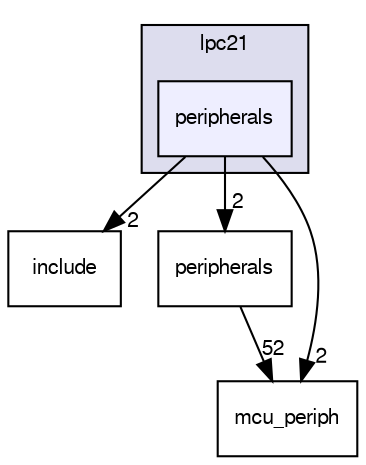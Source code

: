 digraph "sw/airborne/arch/lpc21/peripherals" {
  compound=true
  node [ fontsize="10", fontname="FreeSans"];
  edge [ labelfontsize="10", labelfontname="FreeSans"];
  subgraph clusterdir_3f7617cb4a5e4fe5cc816b7b3bbdea3a {
    graph [ bgcolor="#ddddee", pencolor="black", label="lpc21" fontname="FreeSans", fontsize="10", URL="dir_3f7617cb4a5e4fe5cc816b7b3bbdea3a.html"]
  dir_5d7ae59593b0b392aca5c44e98941c8a [shape=box, label="peripherals", style="filled", fillcolor="#eeeeff", pencolor="black", URL="dir_5d7ae59593b0b392aca5c44e98941c8a.html"];
  }
  dir_106454a90d735ea8e812bb75c22c615b [shape=box label="include" URL="dir_106454a90d735ea8e812bb75c22c615b.html"];
  dir_0a48ba2c0a76794adfddddc873522f67 [shape=box label="peripherals" URL="dir_0a48ba2c0a76794adfddddc873522f67.html"];
  dir_1ca43f6a116d741d80fb1d0555a2b198 [shape=box label="mcu_periph" URL="dir_1ca43f6a116d741d80fb1d0555a2b198.html"];
  dir_0a48ba2c0a76794adfddddc873522f67->dir_1ca43f6a116d741d80fb1d0555a2b198 [headlabel="52", labeldistance=1.5 headhref="dir_000124_000120.html"];
  dir_5d7ae59593b0b392aca5c44e98941c8a->dir_106454a90d735ea8e812bb75c22c615b [headlabel="2", labeldistance=1.5 headhref="dir_000041_000035.html"];
  dir_5d7ae59593b0b392aca5c44e98941c8a->dir_0a48ba2c0a76794adfddddc873522f67 [headlabel="2", labeldistance=1.5 headhref="dir_000041_000124.html"];
  dir_5d7ae59593b0b392aca5c44e98941c8a->dir_1ca43f6a116d741d80fb1d0555a2b198 [headlabel="2", labeldistance=1.5 headhref="dir_000041_000120.html"];
}
